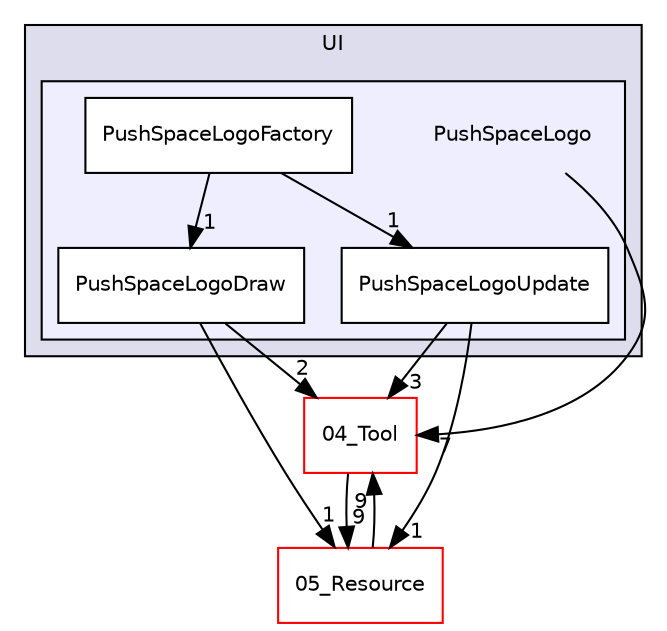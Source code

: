 digraph "C:/HAL/PG関係/03_作成プログラム/03_HAL授業/就職作品/Project/source/03_Object/2D/UI/PushSpaceLogo" {
  compound=true
  node [ fontsize="10", fontname="Helvetica"];
  edge [ labelfontsize="10", labelfontname="Helvetica"];
  subgraph clusterdir_ff402b2aefec1efb71a201303f0e2667 {
    graph [ bgcolor="#ddddee", pencolor="black", label="UI" fontname="Helvetica", fontsize="10", URL="dir_ff402b2aefec1efb71a201303f0e2667.html"]
  subgraph clusterdir_e8422a9d5343217ff22b216517ee7d7f {
    graph [ bgcolor="#eeeeff", pencolor="black", label="" URL="dir_e8422a9d5343217ff22b216517ee7d7f.html"];
    dir_e8422a9d5343217ff22b216517ee7d7f [shape=plaintext label="PushSpaceLogo"];
    dir_5e4e3599f2f99a938b6d5b2cf1d0c1d1 [shape=box label="PushSpaceLogoDraw" color="black" fillcolor="white" style="filled" URL="dir_5e4e3599f2f99a938b6d5b2cf1d0c1d1.html"];
    dir_8eab9a6956c51f548b3057ec448203a7 [shape=box label="PushSpaceLogoFactory" color="black" fillcolor="white" style="filled" URL="dir_8eab9a6956c51f548b3057ec448203a7.html"];
    dir_1d23e0d6884f4986b567e4f121dc2b18 [shape=box label="PushSpaceLogoUpdate" color="black" fillcolor="white" style="filled" URL="dir_1d23e0d6884f4986b567e4f121dc2b18.html"];
  }
  }
  dir_6e58c436369e4a795ef16d3c489c4702 [shape=box label="05_Resource" fillcolor="white" style="filled" color="red" URL="dir_6e58c436369e4a795ef16d3c489c4702.html"];
  dir_48bb4aacea20c6a8378e1408d864b090 [shape=box label="04_Tool" fillcolor="white" style="filled" color="red" URL="dir_48bb4aacea20c6a8378e1408d864b090.html"];
  dir_6e58c436369e4a795ef16d3c489c4702->dir_48bb4aacea20c6a8378e1408d864b090 [headlabel="9", labeldistance=1.5 headhref="dir_000158_000080.html"];
  dir_5e4e3599f2f99a938b6d5b2cf1d0c1d1->dir_6e58c436369e4a795ef16d3c489c4702 [headlabel="1", labeldistance=1.5 headhref="dir_000037_000158.html"];
  dir_5e4e3599f2f99a938b6d5b2cf1d0c1d1->dir_48bb4aacea20c6a8378e1408d864b090 [headlabel="2", labeldistance=1.5 headhref="dir_000037_000080.html"];
  dir_48bb4aacea20c6a8378e1408d864b090->dir_6e58c436369e4a795ef16d3c489c4702 [headlabel="9", labeldistance=1.5 headhref="dir_000080_000158.html"];
  dir_1d23e0d6884f4986b567e4f121dc2b18->dir_6e58c436369e4a795ef16d3c489c4702 [headlabel="1", labeldistance=1.5 headhref="dir_000039_000158.html"];
  dir_1d23e0d6884f4986b567e4f121dc2b18->dir_48bb4aacea20c6a8378e1408d864b090 [headlabel="3", labeldistance=1.5 headhref="dir_000039_000080.html"];
  dir_8eab9a6956c51f548b3057ec448203a7->dir_5e4e3599f2f99a938b6d5b2cf1d0c1d1 [headlabel="1", labeldistance=1.5 headhref="dir_000038_000037.html"];
  dir_8eab9a6956c51f548b3057ec448203a7->dir_1d23e0d6884f4986b567e4f121dc2b18 [headlabel="1", labeldistance=1.5 headhref="dir_000038_000039.html"];
  dir_e8422a9d5343217ff22b216517ee7d7f->dir_48bb4aacea20c6a8378e1408d864b090 [headlabel="7", labeldistance=1.5 headhref="dir_000036_000080.html"];
}
